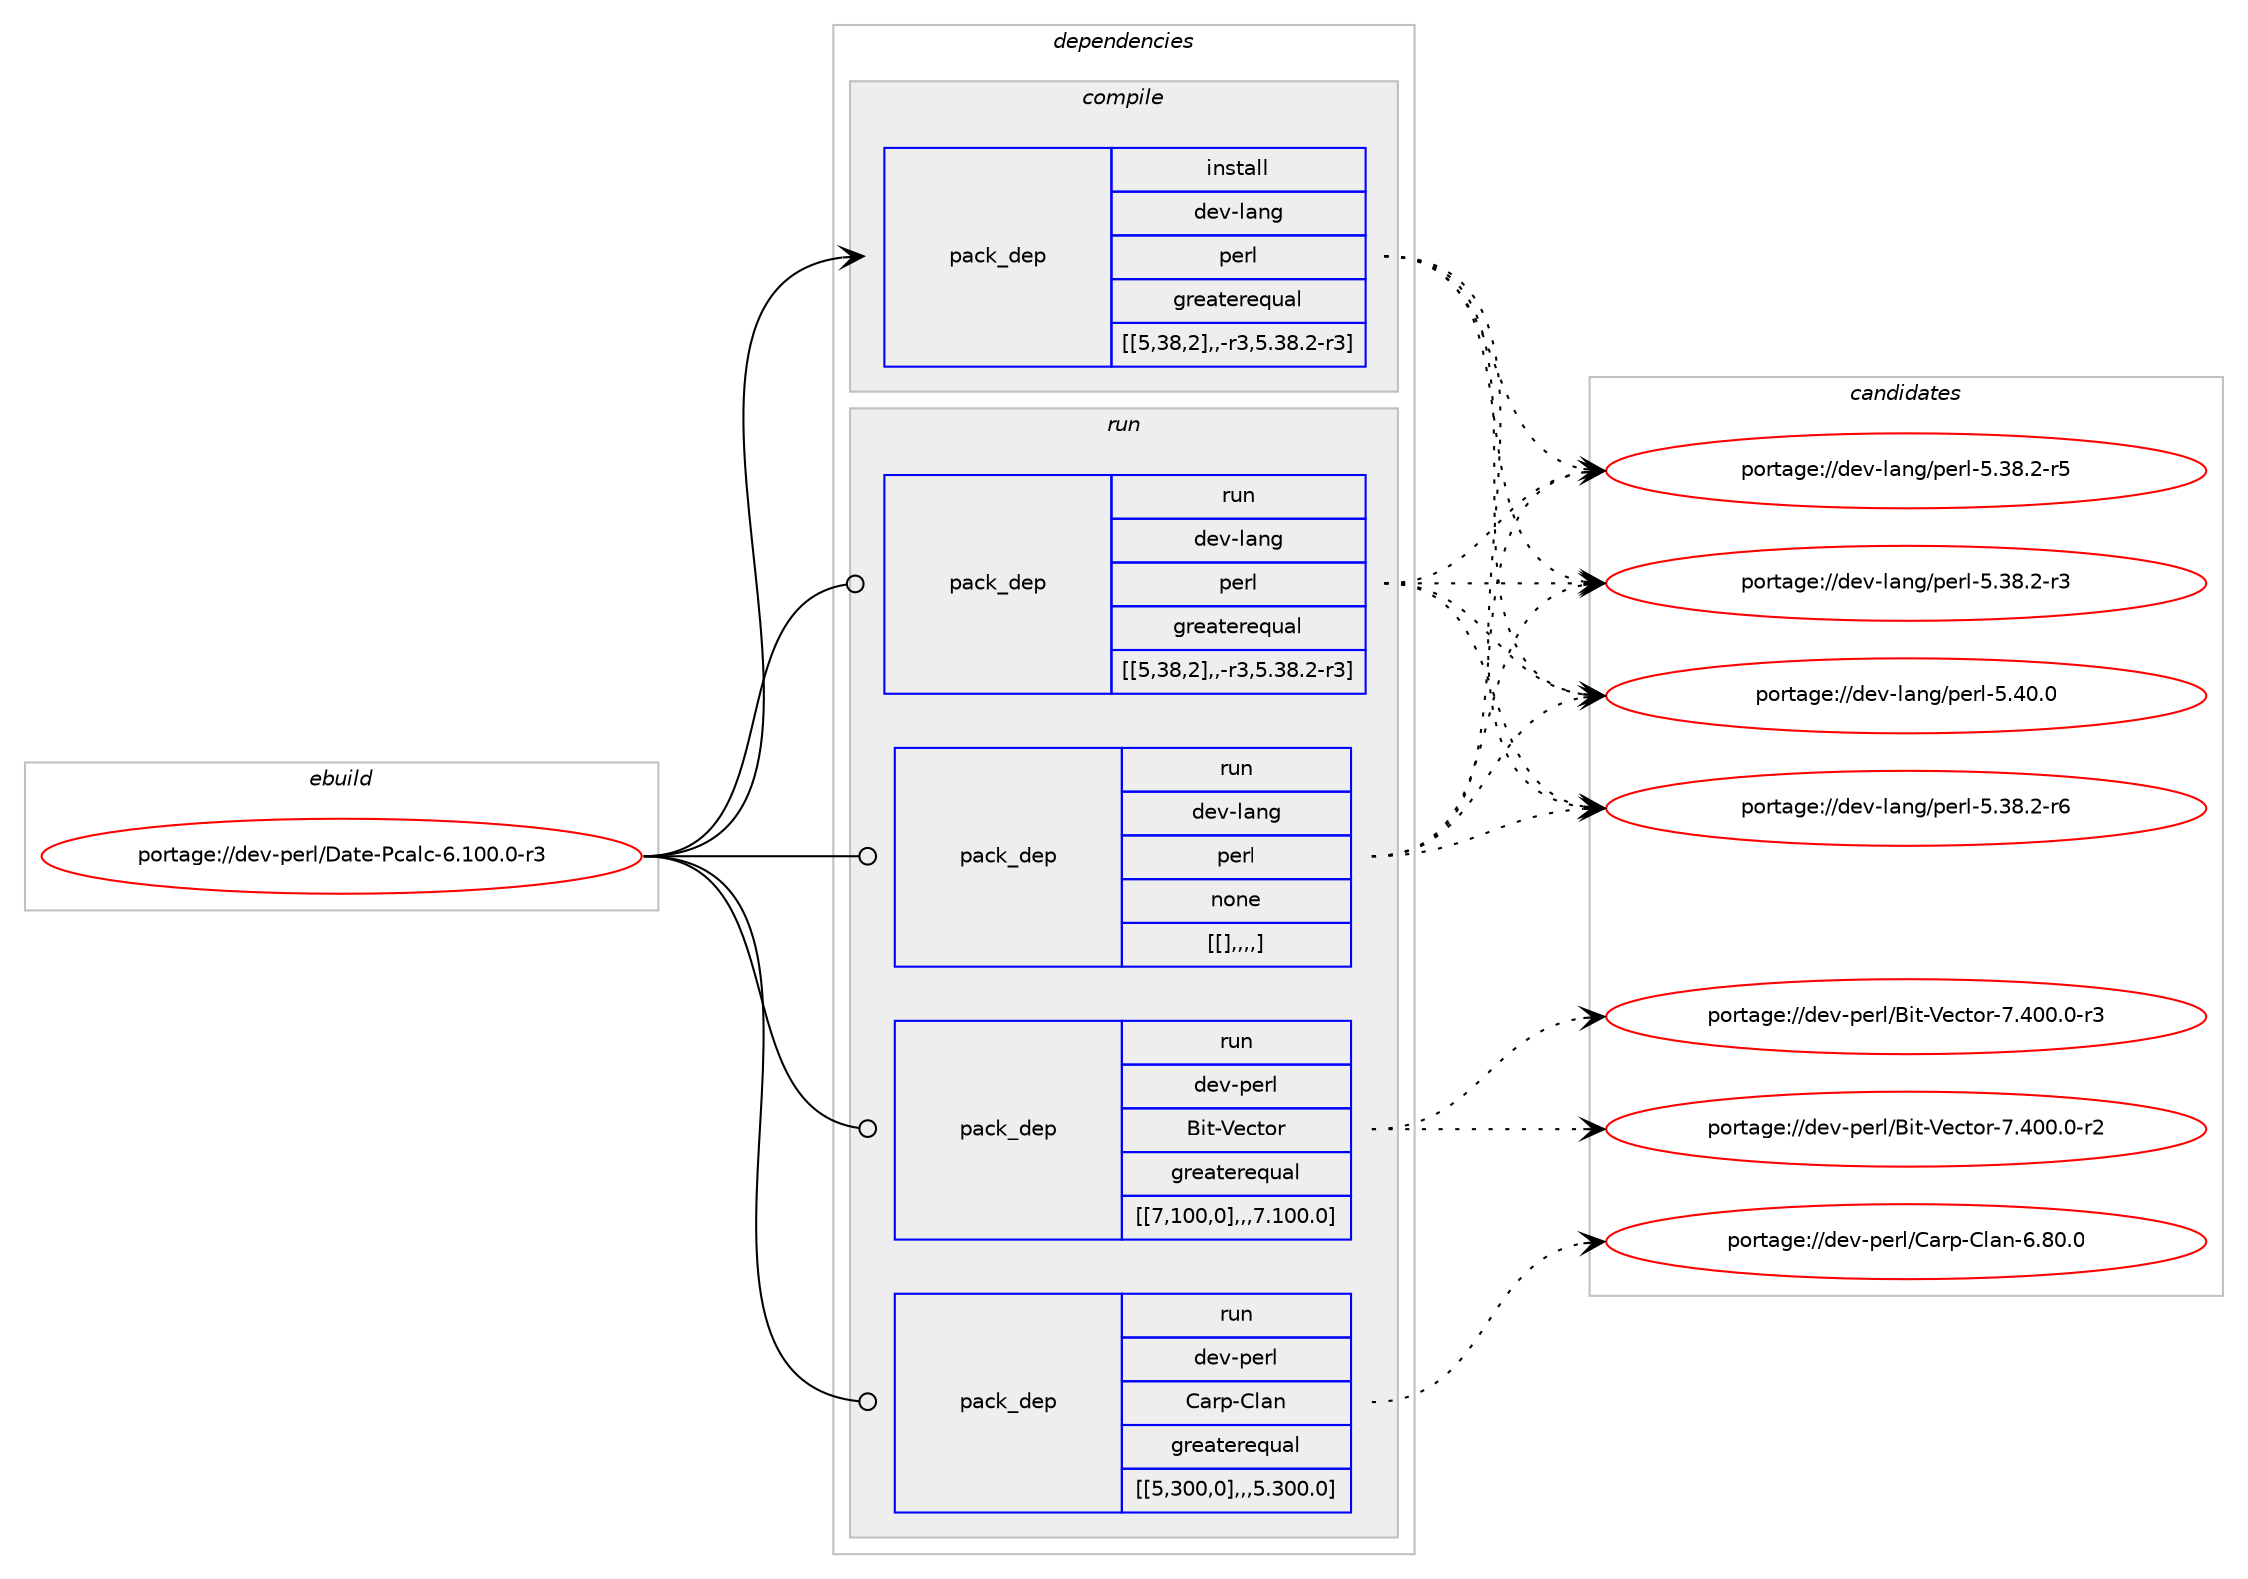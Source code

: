 digraph prolog {

# *************
# Graph options
# *************

newrank=true;
concentrate=true;
compound=true;
graph [rankdir=LR,fontname=Helvetica,fontsize=10,ranksep=1.5];#, ranksep=2.5, nodesep=0.2];
edge  [arrowhead=vee];
node  [fontname=Helvetica,fontsize=10];

# **********
# The ebuild
# **********

subgraph cluster_leftcol {
color=gray;
label=<<i>ebuild</i>>;
id [label="portage://dev-perl/Date-Pcalc-6.100.0-r3", color=red, width=4, href="../dev-perl/Date-Pcalc-6.100.0-r3.svg"];
}

# ****************
# The dependencies
# ****************

subgraph cluster_midcol {
color=gray;
label=<<i>dependencies</i>>;
subgraph cluster_compile {
fillcolor="#eeeeee";
style=filled;
label=<<i>compile</i>>;
subgraph pack97811 {
dependency129370 [label=<<TABLE BORDER="0" CELLBORDER="1" CELLSPACING="0" CELLPADDING="4" WIDTH="220"><TR><TD ROWSPAN="6" CELLPADDING="30">pack_dep</TD></TR><TR><TD WIDTH="110">install</TD></TR><TR><TD>dev-lang</TD></TR><TR><TD>perl</TD></TR><TR><TD>greaterequal</TD></TR><TR><TD>[[5,38,2],,-r3,5.38.2-r3]</TD></TR></TABLE>>, shape=none, color=blue];
}
id:e -> dependency129370:w [weight=20,style="solid",arrowhead="vee"];
}
subgraph cluster_compileandrun {
fillcolor="#eeeeee";
style=filled;
label=<<i>compile and run</i>>;
}
subgraph cluster_run {
fillcolor="#eeeeee";
style=filled;
label=<<i>run</i>>;
subgraph pack97812 {
dependency129371 [label=<<TABLE BORDER="0" CELLBORDER="1" CELLSPACING="0" CELLPADDING="4" WIDTH="220"><TR><TD ROWSPAN="6" CELLPADDING="30">pack_dep</TD></TR><TR><TD WIDTH="110">run</TD></TR><TR><TD>dev-lang</TD></TR><TR><TD>perl</TD></TR><TR><TD>greaterequal</TD></TR><TR><TD>[[5,38,2],,-r3,5.38.2-r3]</TD></TR></TABLE>>, shape=none, color=blue];
}
id:e -> dependency129371:w [weight=20,style="solid",arrowhead="odot"];
subgraph pack97813 {
dependency129372 [label=<<TABLE BORDER="0" CELLBORDER="1" CELLSPACING="0" CELLPADDING="4" WIDTH="220"><TR><TD ROWSPAN="6" CELLPADDING="30">pack_dep</TD></TR><TR><TD WIDTH="110">run</TD></TR><TR><TD>dev-lang</TD></TR><TR><TD>perl</TD></TR><TR><TD>none</TD></TR><TR><TD>[[],,,,]</TD></TR></TABLE>>, shape=none, color=blue];
}
id:e -> dependency129372:w [weight=20,style="solid",arrowhead="odot"];
subgraph pack97814 {
dependency129373 [label=<<TABLE BORDER="0" CELLBORDER="1" CELLSPACING="0" CELLPADDING="4" WIDTH="220"><TR><TD ROWSPAN="6" CELLPADDING="30">pack_dep</TD></TR><TR><TD WIDTH="110">run</TD></TR><TR><TD>dev-perl</TD></TR><TR><TD>Bit-Vector</TD></TR><TR><TD>greaterequal</TD></TR><TR><TD>[[7,100,0],,,7.100.0]</TD></TR></TABLE>>, shape=none, color=blue];
}
id:e -> dependency129373:w [weight=20,style="solid",arrowhead="odot"];
subgraph pack97815 {
dependency129374 [label=<<TABLE BORDER="0" CELLBORDER="1" CELLSPACING="0" CELLPADDING="4" WIDTH="220"><TR><TD ROWSPAN="6" CELLPADDING="30">pack_dep</TD></TR><TR><TD WIDTH="110">run</TD></TR><TR><TD>dev-perl</TD></TR><TR><TD>Carp-Clan</TD></TR><TR><TD>greaterequal</TD></TR><TR><TD>[[5,300,0],,,5.300.0]</TD></TR></TABLE>>, shape=none, color=blue];
}
id:e -> dependency129374:w [weight=20,style="solid",arrowhead="odot"];
}
}

# **************
# The candidates
# **************

subgraph cluster_choices {
rank=same;
color=gray;
label=<<i>candidates</i>>;

subgraph choice97811 {
color=black;
nodesep=1;
choice10010111845108971101034711210111410845534652484648 [label="portage://dev-lang/perl-5.40.0", color=red, width=4,href="../dev-lang/perl-5.40.0.svg"];
choice100101118451089711010347112101114108455346515646504511454 [label="portage://dev-lang/perl-5.38.2-r6", color=red, width=4,href="../dev-lang/perl-5.38.2-r6.svg"];
choice100101118451089711010347112101114108455346515646504511453 [label="portage://dev-lang/perl-5.38.2-r5", color=red, width=4,href="../dev-lang/perl-5.38.2-r5.svg"];
choice100101118451089711010347112101114108455346515646504511451 [label="portage://dev-lang/perl-5.38.2-r3", color=red, width=4,href="../dev-lang/perl-5.38.2-r3.svg"];
dependency129370:e -> choice10010111845108971101034711210111410845534652484648:w [style=dotted,weight="100"];
dependency129370:e -> choice100101118451089711010347112101114108455346515646504511454:w [style=dotted,weight="100"];
dependency129370:e -> choice100101118451089711010347112101114108455346515646504511453:w [style=dotted,weight="100"];
dependency129370:e -> choice100101118451089711010347112101114108455346515646504511451:w [style=dotted,weight="100"];
}
subgraph choice97812 {
color=black;
nodesep=1;
choice10010111845108971101034711210111410845534652484648 [label="portage://dev-lang/perl-5.40.0", color=red, width=4,href="../dev-lang/perl-5.40.0.svg"];
choice100101118451089711010347112101114108455346515646504511454 [label="portage://dev-lang/perl-5.38.2-r6", color=red, width=4,href="../dev-lang/perl-5.38.2-r6.svg"];
choice100101118451089711010347112101114108455346515646504511453 [label="portage://dev-lang/perl-5.38.2-r5", color=red, width=4,href="../dev-lang/perl-5.38.2-r5.svg"];
choice100101118451089711010347112101114108455346515646504511451 [label="portage://dev-lang/perl-5.38.2-r3", color=red, width=4,href="../dev-lang/perl-5.38.2-r3.svg"];
dependency129371:e -> choice10010111845108971101034711210111410845534652484648:w [style=dotted,weight="100"];
dependency129371:e -> choice100101118451089711010347112101114108455346515646504511454:w [style=dotted,weight="100"];
dependency129371:e -> choice100101118451089711010347112101114108455346515646504511453:w [style=dotted,weight="100"];
dependency129371:e -> choice100101118451089711010347112101114108455346515646504511451:w [style=dotted,weight="100"];
}
subgraph choice97813 {
color=black;
nodesep=1;
choice10010111845108971101034711210111410845534652484648 [label="portage://dev-lang/perl-5.40.0", color=red, width=4,href="../dev-lang/perl-5.40.0.svg"];
choice100101118451089711010347112101114108455346515646504511454 [label="portage://dev-lang/perl-5.38.2-r6", color=red, width=4,href="../dev-lang/perl-5.38.2-r6.svg"];
choice100101118451089711010347112101114108455346515646504511453 [label="portage://dev-lang/perl-5.38.2-r5", color=red, width=4,href="../dev-lang/perl-5.38.2-r5.svg"];
choice100101118451089711010347112101114108455346515646504511451 [label="portage://dev-lang/perl-5.38.2-r3", color=red, width=4,href="../dev-lang/perl-5.38.2-r3.svg"];
dependency129372:e -> choice10010111845108971101034711210111410845534652484648:w [style=dotted,weight="100"];
dependency129372:e -> choice100101118451089711010347112101114108455346515646504511454:w [style=dotted,weight="100"];
dependency129372:e -> choice100101118451089711010347112101114108455346515646504511453:w [style=dotted,weight="100"];
dependency129372:e -> choice100101118451089711010347112101114108455346515646504511451:w [style=dotted,weight="100"];
}
subgraph choice97814 {
color=black;
nodesep=1;
choice10010111845112101114108476610511645861019911611111445554652484846484511451 [label="portage://dev-perl/Bit-Vector-7.400.0-r3", color=red, width=4,href="../dev-perl/Bit-Vector-7.400.0-r3.svg"];
choice10010111845112101114108476610511645861019911611111445554652484846484511450 [label="portage://dev-perl/Bit-Vector-7.400.0-r2", color=red, width=4,href="../dev-perl/Bit-Vector-7.400.0-r2.svg"];
dependency129373:e -> choice10010111845112101114108476610511645861019911611111445554652484846484511451:w [style=dotted,weight="100"];
dependency129373:e -> choice10010111845112101114108476610511645861019911611111445554652484846484511450:w [style=dotted,weight="100"];
}
subgraph choice97815 {
color=black;
nodesep=1;
choice1001011184511210111410847679711411245671089711045544656484648 [label="portage://dev-perl/Carp-Clan-6.80.0", color=red, width=4,href="../dev-perl/Carp-Clan-6.80.0.svg"];
dependency129374:e -> choice1001011184511210111410847679711411245671089711045544656484648:w [style=dotted,weight="100"];
}
}

}
